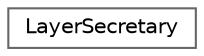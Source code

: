 digraph "Graphical Class Hierarchy"
{
 // LATEX_PDF_SIZE
  bgcolor="transparent";
  edge [fontname=Helvetica,fontsize=10,labelfontname=Helvetica,labelfontsize=10];
  node [fontname=Helvetica,fontsize=10,shape=box,height=0.2,width=0.4];
  rankdir="LR";
  Node0 [id="Node000000",label="LayerSecretary",height=0.2,width=0.4,color="grey40", fillcolor="white", style="filled",URL="$class_layer_secretary.html",tooltip=" "];
}
